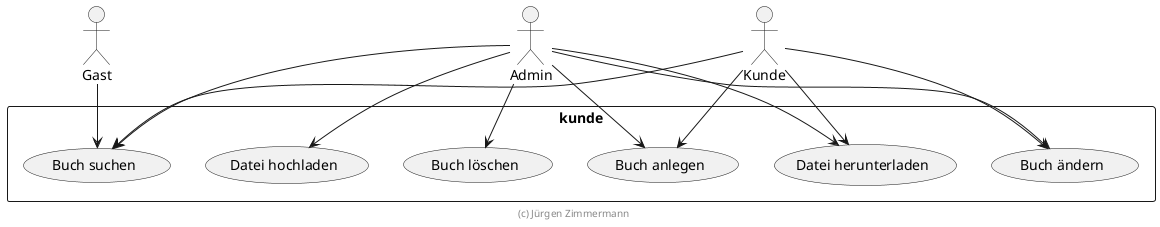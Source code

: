 ' Copyright (C) 2019 - present Juergen Zimmermann, Hochschule Karlsruhe
'
' This program is free software: you can redistribute it and/or modify
' it under the terms of the GNU General Public License as published by
' the Free Software Foundation, either version 3 of the License, or
' (at your option) any later version.
'
' This program is distributed in the hope that it will be useful,
' but WITHOUT ANY WARRANTY; without even the implied warranty of
' MERCHANTABILITY or FITNESS FOR A PARTICULAR PURPOSE.  See the
' GNU General Public License for more details.
'
' You should have received a copy of the GNU General Public License
' along with this program.  If not, see <https://www.gnu.org/licenses/>.
@startuml Use Cases

actor Gast
actor Admin
actor Kunde

rectangle kunde {
    Gast --> (Buch suchen)
    Admin --> (Buch suchen)
    Admin --> (Buch anlegen)
    Admin --> (Buch ändern)
    Admin --> (Buch löschen)
    Admin --> (Datei hochladen)
    Admin --> (Datei herunterladen)
    Kunde --> (Buch suchen)
    Kunde --> (Buch anlegen)
    Kunde --> (Buch ändern)
    Kunde --> (Datei herunterladen)
}

footer (c) Jürgen Zimmermann

@enduml
